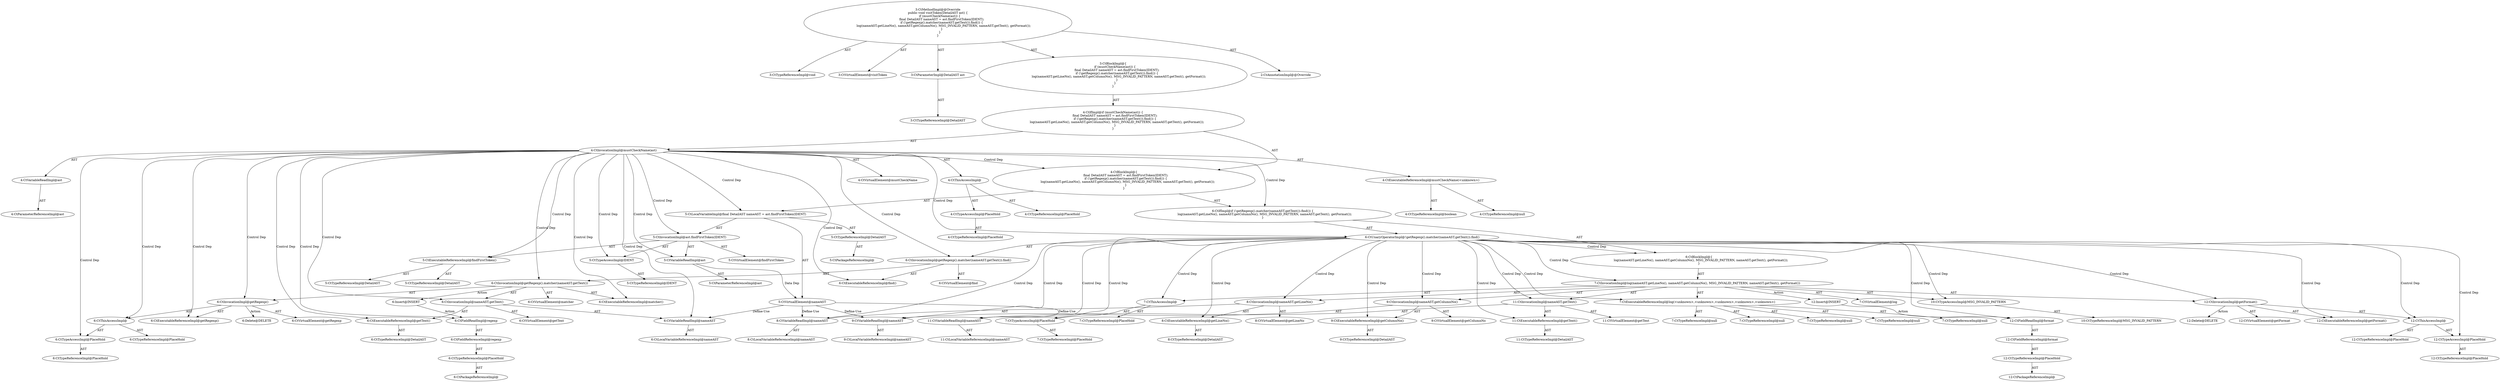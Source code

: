 digraph "visitToken#?,DetailAST" {
0 [label="3:CtTypeReferenceImpl@void" shape=ellipse]
1 [label="3:CtVirtualElement@visitToken" shape=ellipse]
2 [label="3:CtParameterImpl@DetailAST ast" shape=ellipse]
3 [label="3:CtTypeReferenceImpl@DetailAST" shape=ellipse]
4 [label="4:CtExecutableReferenceImpl@mustCheckName(<unknown>)" shape=ellipse]
5 [label="4:CtTypeReferenceImpl@boolean" shape=ellipse]
6 [label="4:CtTypeReferenceImpl@null" shape=ellipse]
7 [label="4:CtVirtualElement@mustCheckName" shape=ellipse]
8 [label="4:CtTypeAccessImpl@PlaceHold" shape=ellipse]
9 [label="4:CtTypeReferenceImpl@PlaceHold" shape=ellipse]
10 [label="4:CtThisAccessImpl@" shape=ellipse]
11 [label="4:CtTypeReferenceImpl@PlaceHold" shape=ellipse]
12 [label="4:CtVariableReadImpl@ast" shape=ellipse]
13 [label="4:CtParameterReferenceImpl@ast" shape=ellipse]
14 [label="4:CtInvocationImpl@mustCheckName(ast)" shape=ellipse]
15 [label="5:CtTypeReferenceImpl@DetailAST" shape=ellipse]
16 [label="5:CtPackageReferenceImpl@" shape=ellipse]
17 [label="5:CtExecutableReferenceImpl@findFirstToken()" shape=ellipse]
18 [label="5:CtTypeReferenceImpl@DetailAST" shape=ellipse]
19 [label="5:CtTypeReferenceImpl@DetailAST" shape=ellipse]
20 [label="5:CtVirtualElement@findFirstToken" shape=ellipse]
21 [label="5:CtVariableReadImpl@ast" shape=ellipse]
22 [label="5:CtParameterReferenceImpl@ast" shape=ellipse]
23 [label="5:CtTypeAccessImpl@IDENT" shape=ellipse]
24 [label="5:CtTypeReferenceImpl@IDENT" shape=ellipse]
25 [label="5:CtInvocationImpl@ast.findFirstToken(IDENT)" shape=ellipse]
26 [label="5:CtVirtualElement@nameAST" shape=ellipse]
27 [label="5:CtLocalVariableImpl@final DetailAST nameAST = ast.findFirstToken(IDENT)" shape=ellipse]
28 [label="6:CtExecutableReferenceImpl@find()" shape=ellipse]
29 [label="6:CtVirtualElement@find" shape=ellipse]
30 [label="6:CtExecutableReferenceImpl@matcher()" shape=ellipse]
31 [label="6:CtVirtualElement@matcher" shape=ellipse]
32 [label="6:CtExecutableReferenceImpl@getRegexp()" shape=ellipse]
33 [label="6:CtVirtualElement@getRegexp" shape=ellipse]
34 [label="6:CtTypeAccessImpl@PlaceHold" shape=ellipse]
35 [label="6:CtTypeReferenceImpl@PlaceHold" shape=ellipse]
36 [label="6:CtThisAccessImpl@" shape=ellipse]
37 [label="6:CtTypeReferenceImpl@PlaceHold" shape=ellipse]
38 [label="6:CtInvocationImpl@getRegexp()" shape=ellipse]
39 [label="6:CtExecutableReferenceImpl@getText()" shape=ellipse]
40 [label="6:CtTypeReferenceImpl@DetailAST" shape=ellipse]
41 [label="6:CtVirtualElement@getText" shape=ellipse]
42 [label="6:CtVariableReadImpl@nameAST" shape=ellipse]
43 [label="6:CtLocalVariableReferenceImpl@nameAST" shape=ellipse]
44 [label="6:CtInvocationImpl@nameAST.getText()" shape=ellipse]
45 [label="6:CtInvocationImpl@getRegexp().matcher(nameAST.getText())" shape=ellipse]
46 [label="6:CtInvocationImpl@getRegexp().matcher(nameAST.getText()).find()" shape=ellipse]
47 [label="6:CtUnaryOperatorImpl@!getRegexp().matcher(nameAST.getText()).find()" shape=ellipse]
48 [label="7:CtExecutableReferenceImpl@log(<unknown>,<unknown>,<unknown>,<unknown>,<unknown>)" shape=ellipse]
49 [label="7:CtTypeReferenceImpl@null" shape=ellipse]
50 [label="7:CtTypeReferenceImpl@null" shape=ellipse]
51 [label="7:CtTypeReferenceImpl@null" shape=ellipse]
52 [label="7:CtTypeReferenceImpl@null" shape=ellipse]
53 [label="7:CtTypeReferenceImpl@null" shape=ellipse]
54 [label="7:CtVirtualElement@log" shape=ellipse]
55 [label="7:CtTypeAccessImpl@PlaceHold" shape=ellipse]
56 [label="7:CtTypeReferenceImpl@PlaceHold" shape=ellipse]
57 [label="7:CtThisAccessImpl@" shape=ellipse]
58 [label="7:CtTypeReferenceImpl@PlaceHold" shape=ellipse]
59 [label="8:CtExecutableReferenceImpl@getLineNo()" shape=ellipse]
60 [label="8:CtTypeReferenceImpl@DetailAST" shape=ellipse]
61 [label="8:CtVirtualElement@getLineNo" shape=ellipse]
62 [label="8:CtVariableReadImpl@nameAST" shape=ellipse]
63 [label="8:CtLocalVariableReferenceImpl@nameAST" shape=ellipse]
64 [label="8:CtInvocationImpl@nameAST.getLineNo()" shape=ellipse]
65 [label="9:CtExecutableReferenceImpl@getColumnNo()" shape=ellipse]
66 [label="9:CtTypeReferenceImpl@DetailAST" shape=ellipse]
67 [label="9:CtVirtualElement@getColumnNo" shape=ellipse]
68 [label="9:CtVariableReadImpl@nameAST" shape=ellipse]
69 [label="9:CtLocalVariableReferenceImpl@nameAST" shape=ellipse]
70 [label="9:CtInvocationImpl@nameAST.getColumnNo()" shape=ellipse]
71 [label="10:CtTypeAccessImpl@MSG_INVALID_PATTERN" shape=ellipse]
72 [label="10:CtTypeReferenceImpl@MSG_INVALID_PATTERN" shape=ellipse]
73 [label="11:CtExecutableReferenceImpl@getText()" shape=ellipse]
74 [label="11:CtTypeReferenceImpl@DetailAST" shape=ellipse]
75 [label="11:CtVirtualElement@getText" shape=ellipse]
76 [label="11:CtVariableReadImpl@nameAST" shape=ellipse]
77 [label="11:CtLocalVariableReferenceImpl@nameAST" shape=ellipse]
78 [label="11:CtInvocationImpl@nameAST.getText()" shape=ellipse]
79 [label="12:CtExecutableReferenceImpl@getFormat()" shape=ellipse]
80 [label="12:CtVirtualElement@getFormat" shape=ellipse]
81 [label="12:CtTypeAccessImpl@PlaceHold" shape=ellipse]
82 [label="12:CtTypeReferenceImpl@PlaceHold" shape=ellipse]
83 [label="12:CtThisAccessImpl@" shape=ellipse]
84 [label="12:CtTypeReferenceImpl@PlaceHold" shape=ellipse]
85 [label="12:CtInvocationImpl@getFormat()" shape=ellipse]
86 [label="7:CtInvocationImpl@log(nameAST.getLineNo(), nameAST.getColumnNo(), MSG_INVALID_PATTERN, nameAST.getText(), getFormat())" shape=ellipse]
87 [label="6:CtBlockImpl@\{
    log(nameAST.getLineNo(), nameAST.getColumnNo(), MSG_INVALID_PATTERN, nameAST.getText(), getFormat());
\}" shape=ellipse]
88 [label="6:CtIfImpl@if (!getRegexp().matcher(nameAST.getText()).find()) \{
    log(nameAST.getLineNo(), nameAST.getColumnNo(), MSG_INVALID_PATTERN, nameAST.getText(), getFormat());
\}" shape=ellipse]
89 [label="4:CtBlockImpl@\{
    final DetailAST nameAST = ast.findFirstToken(IDENT);
    if (!getRegexp().matcher(nameAST.getText()).find()) \{
        log(nameAST.getLineNo(), nameAST.getColumnNo(), MSG_INVALID_PATTERN, nameAST.getText(), getFormat());
    \}
\}" shape=ellipse]
90 [label="4:CtIfImpl@if (mustCheckName(ast)) \{
    final DetailAST nameAST = ast.findFirstToken(IDENT);
    if (!getRegexp().matcher(nameAST.getText()).find()) \{
        log(nameAST.getLineNo(), nameAST.getColumnNo(), MSG_INVALID_PATTERN, nameAST.getText(), getFormat());
    \}
\}" shape=ellipse]
91 [label="3:CtBlockImpl@\{
    if (mustCheckName(ast)) \{
        final DetailAST nameAST = ast.findFirstToken(IDENT);
        if (!getRegexp().matcher(nameAST.getText()).find()) \{
            log(nameAST.getLineNo(), nameAST.getColumnNo(), MSG_INVALID_PATTERN, nameAST.getText(), getFormat());
        \}
    \}
\}" shape=ellipse]
92 [label="3:CtMethodImpl@@Override
public void visitToken(DetailAST ast) \{
    if (mustCheckName(ast)) \{
        final DetailAST nameAST = ast.findFirstToken(IDENT);
        if (!getRegexp().matcher(nameAST.getText()).find()) \{
            log(nameAST.getLineNo(), nameAST.getColumnNo(), MSG_INVALID_PATTERN, nameAST.getText(), getFormat());
        \}
    \}
\}" shape=ellipse]
93 [label="2:CtAnnotationImpl@@Override" shape=ellipse]
94 [label="6:Delete@DELETE" shape=ellipse]
95 [label="12:Delete@DELETE" shape=ellipse]
96 [label="12:Insert@INSERT" shape=ellipse]
97 [label="12:CtPackageReferenceImpl@" shape=ellipse]
98 [label="12:CtTypeReferenceImpl@PlaceHold" shape=ellipse]
99 [label="12:CtFieldReferenceImpl@format" shape=ellipse]
100 [label="12:CtFieldReadImpl@format" shape=ellipse]
101 [label="6:Insert@INSERT" shape=ellipse]
102 [label="6:CtPackageReferenceImpl@" shape=ellipse]
103 [label="6:CtTypeReferenceImpl@PlaceHold" shape=ellipse]
104 [label="6:CtFieldReferenceImpl@regexp" shape=ellipse]
105 [label="6:CtFieldReadImpl@regexp" shape=ellipse]
2 -> 3 [label="AST"];
4 -> 5 [label="AST"];
4 -> 6 [label="AST"];
8 -> 9 [label="AST"];
10 -> 11 [label="AST"];
10 -> 8 [label="AST"];
12 -> 13 [label="AST"];
14 -> 7 [label="AST"];
14 -> 10 [label="AST"];
14 -> 4 [label="AST"];
14 -> 12 [label="AST"];
14 -> 89 [label="Control Dep"];
14 -> 27 [label="Control Dep"];
14 -> 25 [label="Control Dep"];
14 -> 17 [label="Control Dep"];
14 -> 21 [label="Control Dep"];
14 -> 23 [label="Control Dep"];
14 -> 88 [label="Control Dep"];
14 -> 47 [label="Control Dep"];
14 -> 46 [label="Control Dep"];
14 -> 28 [label="Control Dep"];
14 -> 45 [label="Control Dep"];
14 -> 30 [label="Control Dep"];
14 -> 38 [label="Control Dep"];
14 -> 32 [label="Control Dep"];
14 -> 36 [label="Control Dep"];
14 -> 34 [label="Control Dep"];
14 -> 44 [label="Control Dep"];
14 -> 39 [label="Control Dep"];
14 -> 42 [label="Control Dep"];
14 -> 105 [label="Control Dep"];
15 -> 16 [label="AST"];
17 -> 18 [label="AST"];
17 -> 19 [label="AST"];
21 -> 22 [label="AST"];
21 -> 26 [label="Data Dep"];
23 -> 24 [label="AST"];
25 -> 20 [label="AST"];
25 -> 21 [label="AST"];
25 -> 17 [label="AST"];
25 -> 23 [label="AST"];
26 -> 42 [label="Define-Use"];
26 -> 62 [label="Define-Use"];
26 -> 68 [label="Define-Use"];
26 -> 76 [label="Define-Use"];
27 -> 26 [label="AST"];
27 -> 15 [label="AST"];
27 -> 25 [label="AST"];
34 -> 35 [label="AST"];
36 -> 37 [label="AST"];
36 -> 34 [label="AST"];
38 -> 33 [label="AST"];
38 -> 36 [label="AST"];
38 -> 32 [label="AST"];
38 -> 94 [label="Action"];
39 -> 40 [label="AST"];
42 -> 43 [label="AST"];
44 -> 41 [label="AST"];
44 -> 42 [label="AST"];
44 -> 39 [label="AST"];
45 -> 31 [label="AST"];
45 -> 38 [label="AST"];
45 -> 30 [label="AST"];
45 -> 44 [label="AST"];
45 -> 101 [label="Action"];
46 -> 29 [label="AST"];
46 -> 45 [label="AST"];
46 -> 28 [label="AST"];
47 -> 46 [label="AST"];
47 -> 87 [label="Control Dep"];
47 -> 86 [label="Control Dep"];
47 -> 48 [label="Control Dep"];
47 -> 57 [label="Control Dep"];
47 -> 55 [label="Control Dep"];
47 -> 64 [label="Control Dep"];
47 -> 59 [label="Control Dep"];
47 -> 62 [label="Control Dep"];
47 -> 70 [label="Control Dep"];
47 -> 65 [label="Control Dep"];
47 -> 68 [label="Control Dep"];
47 -> 71 [label="Control Dep"];
47 -> 78 [label="Control Dep"];
47 -> 73 [label="Control Dep"];
47 -> 76 [label="Control Dep"];
47 -> 85 [label="Control Dep"];
47 -> 79 [label="Control Dep"];
47 -> 83 [label="Control Dep"];
47 -> 81 [label="Control Dep"];
47 -> 100 [label="Control Dep"];
48 -> 49 [label="AST"];
48 -> 50 [label="AST"];
48 -> 51 [label="AST"];
48 -> 52 [label="AST"];
48 -> 53 [label="AST"];
55 -> 56 [label="AST"];
57 -> 58 [label="AST"];
57 -> 55 [label="AST"];
59 -> 60 [label="AST"];
62 -> 63 [label="AST"];
64 -> 61 [label="AST"];
64 -> 62 [label="AST"];
64 -> 59 [label="AST"];
65 -> 66 [label="AST"];
68 -> 69 [label="AST"];
70 -> 67 [label="AST"];
70 -> 68 [label="AST"];
70 -> 65 [label="AST"];
71 -> 72 [label="AST"];
73 -> 74 [label="AST"];
76 -> 77 [label="AST"];
78 -> 75 [label="AST"];
78 -> 76 [label="AST"];
78 -> 73 [label="AST"];
81 -> 82 [label="AST"];
83 -> 84 [label="AST"];
83 -> 81 [label="AST"];
85 -> 80 [label="AST"];
85 -> 83 [label="AST"];
85 -> 79 [label="AST"];
85 -> 95 [label="Action"];
86 -> 54 [label="AST"];
86 -> 57 [label="AST"];
86 -> 48 [label="AST"];
86 -> 64 [label="AST"];
86 -> 70 [label="AST"];
86 -> 71 [label="AST"];
86 -> 78 [label="AST"];
86 -> 85 [label="AST"];
86 -> 96 [label="Action"];
87 -> 86 [label="AST"];
88 -> 47 [label="AST"];
88 -> 87 [label="AST"];
89 -> 27 [label="AST"];
89 -> 88 [label="AST"];
90 -> 14 [label="AST"];
90 -> 89 [label="AST"];
91 -> 90 [label="AST"];
92 -> 1 [label="AST"];
92 -> 93 [label="AST"];
92 -> 0 [label="AST"];
92 -> 2 [label="AST"];
92 -> 91 [label="AST"];
96 -> 100 [label="Action"];
98 -> 97 [label="AST"];
99 -> 98 [label="AST"];
100 -> 99 [label="AST"];
101 -> 105 [label="Action"];
103 -> 102 [label="AST"];
104 -> 103 [label="AST"];
105 -> 104 [label="AST"];
}